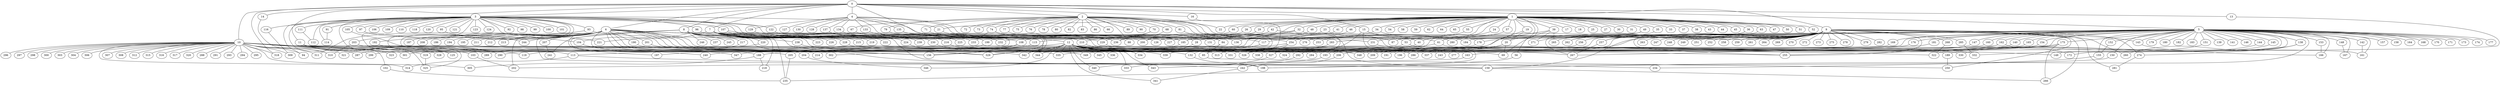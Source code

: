 
graph graphname {
    0 -- 1
0 -- 2
0 -- 3
0 -- 4
0 -- 5
0 -- 6
0 -- 7
0 -- 8
0 -- 9
0 -- 10
0 -- 11
0 -- 12
0 -- 13
0 -- 14
0 -- 15
0 -- 16
0 -- 318
1 -- 17
1 -- 18
1 -- 19
1 -- 20
1 -- 21
1 -- 22
1 -- 23
1 -- 24
1 -- 25
1 -- 26
1 -- 27
1 -- 28
1 -- 29
1 -- 30
1 -- 31
1 -- 32
1 -- 33
1 -- 34
1 -- 35
1 -- 36
1 -- 37
1 -- 38
1 -- 39
1 -- 40
1 -- 41
1 -- 42
1 -- 43
1 -- 44
1 -- 45
1 -- 46
1 -- 47
1 -- 48
1 -- 49
1 -- 50
1 -- 51
1 -- 52
1 -- 53
1 -- 54
1 -- 55
1 -- 56
1 -- 57
1 -- 58
1 -- 59
1 -- 60
1 -- 61
1 -- 62
1 -- 63
1 -- 64
1 -- 65
2 -- 66
2 -- 67
2 -- 68
2 -- 69
2 -- 70
2 -- 71
2 -- 72
2 -- 73
2 -- 74
2 -- 75
2 -- 76
2 -- 77
2 -- 78
2 -- 79
2 -- 80
2 -- 81
2 -- 82
2 -- 83
2 -- 84
2 -- 85
2 -- 86
2 -- 87
2 -- 88
2 -- 89
2 -- 90
2 -- 22
3 -- 91
3 -- 92
3 -- 93
3 -- 94
3 -- 95
3 -- 96
3 -- 97
3 -- 98
3 -- 99
3 -- 100
3 -- 101
3 -- 102
3 -- 103
3 -- 104
3 -- 105
3 -- 106
3 -- 107
3 -- 108
3 -- 109
3 -- 110
3 -- 111
3 -- 112
3 -- 113
3 -- 114
3 -- 115
3 -- 116
3 -- 117
3 -- 118
3 -- 119
3 -- 120
3 -- 121
3 -- 122
3 -- 123
3 -- 124
3 -- 125
3 -- 21
4 -- 128
4 -- 130
4 -- 131
4 -- 132
4 -- 133
4 -- 134
4 -- 129
4 -- 136
4 -- 137
4 -- 135
4 -- 126
4 -- 127
5 -- 138
5 -- 139
5 -- 140
5 -- 141
5 -- 142
5 -- 143
5 -- 144
5 -- 145
5 -- 146
5 -- 147
5 -- 148
5 -- 149
5 -- 150
5 -- 151
5 -- 152
5 -- 153
5 -- 154
5 -- 155
5 -- 156
5 -- 157
5 -- 158
5 -- 159
5 -- 160
5 -- 161
5 -- 162
5 -- 163
5 -- 164
5 -- 165
5 -- 166
5 -- 167
5 -- 168
5 -- 169
5 -- 170
5 -- 171
5 -- 172
5 -- 173
5 -- 174
5 -- 175
5 -- 176
5 -- 177
5 -- 178
5 -- 179
5 -- 180
5 -- 181
5 -- 182
5 -- 183
5 -- 184
5 -- 185
5 -- 231
6 -- 186
6 -- 187
6 -- 188
6 -- 189
6 -- 190
6 -- 191
6 -- 192
6 -- 193
6 -- 194
6 -- 195
6 -- 196
6 -- 197
6 -- 198
6 -- 199
6 -- 200
6 -- 201
6 -- 202
6 -- 203
6 -- 204
6 -- 205
6 -- 206
6 -- 207
6 -- 208
6 -- 209
6 -- 210
6 -- 211
6 -- 212
6 -- 213
6 -- 214
7 -- 215
7 -- 216
7 -- 217
7 -- 218
7 -- 219
7 -- 220
7 -- 221
7 -- 222
7 -- 223
7 -- 224
7 -- 225
7 -- 226
7 -- 227
7 -- 228
7 -- 229
7 -- 230
7 -- 231
7 -- 232
7 -- 233
7 -- 234
7 -- 235
7 -- 61
8 -- 236
8 -- 237
8 -- 238
8 -- 239
8 -- 240
8 -- 241
8 -- 242
8 -- 243
8 -- 244
8 -- 245
8 -- 246
8 -- 185
9 -- 256
9 -- 258
9 -- 259
9 -- 260
9 -- 261
9 -- 262
9 -- 257
9 -- 264
9 -- 265
9 -- 266
9 -- 267
9 -- 268
9 -- 269
9 -- 270
9 -- 271
9 -- 272
9 -- 273
9 -- 274
9 -- 275
9 -- 276
9 -- 277
9 -- 278
9 -- 279
9 -- 280
9 -- 281
9 -- 282
9 -- 283
9 -- 284
9 -- 285
9 -- 286
9 -- 263
9 -- 247
9 -- 248
9 -- 249
9 -- 250
9 -- 251
9 -- 252
9 -- 253
9 -- 254
9 -- 255
9 -- 143
10 -- 287
10 -- 288
10 -- 289
10 -- 290
10 -- 291
10 -- 292
10 -- 293
10 -- 294
10 -- 295
10 -- 296
10 -- 297
10 -- 298
10 -- 299
10 -- 300
10 -- 301
10 -- 302
10 -- 303
10 -- 304
10 -- 305
10 -- 306
10 -- 307
10 -- 308
10 -- 309
10 -- 310
10 -- 311
10 -- 312
10 -- 313
10 -- 314
10 -- 315
10 -- 316
10 -- 317
10 -- 318
10 -- 319
10 -- 320
10 -- 321
10 -- 322
10 -- 94
11 -- 323
11 -- 324
11 -- 325
11 -- 326
11 -- 327
11 -- 328
11 -- 329
11 -- 125
12 -- 330
12 -- 331
12 -- 332
12 -- 333
12 -- 334
12 -- 335
12 -- 336
12 -- 337
12 -- 338
12 -- 339
12 -- 340
12 -- 341
12 -- 342
12 -- 343
12 -- 344
12 -- 345
12 -- 346
12 -- 347
12 -- 348
12 -- 349
12 -- 277
12 -- 163
13 -- 332
14 -- 310
15 -- 280
15 -- 292
15 -- 286
15 -- 40
16 -- 313
19 -- 20
19 -- 326
20 -- 337
20 -- 69
21 -- 28
23 -- 53
23 -- 200
24 -- 348
26 -- 108
28 -- 339
29 -- 126
29 -- 236
32 -- 227
32 -- 131
32 -- 338
34 -- 210
34 -- 178
35 -- 262
36 -- 159
36 -- 257
36 -- 265
39 -- 349
39 -- 271
39 -- 69
39 -- 265
40 -- 313
41 -- 301
42 -- 185
42 -- 115
42 -- 159
46 -- 335
48 -- 136
49 -- 267
49 -- 232
49 -- 117
53 -- 188
53 -- 149
55 -- 87
56 -- 198
57 -- 61
60 -- 199
61 -- 214
61 -- 161
63 -- 255
67 -- 199
68 -- 200
70 -- 236
70 -- 229
71 -- 185
74 -- 233
74 -- 88
74 -- 329
77 -- 342
79 -- 299
81 -- 84
84 -- 204
84 -- 85
85 -- 250
91 -- 114
93 -- 311
93 -- 254
95 -- 221
96 -- 276
96 -- 104
97 -- 244
102 -- 235
103 -- 202
104 -- 347
105 -- 156
107 -- 156
107 -- 253
108 -- 119
108 -- 156
108 -- 113
111 -- 112
113 -- 159
113 -- 314
115 -- 197
116 -- 309
117 -- 132
122 -- 184
129 -- 199
132 -- 198
133 -- 232
134 -- 225
135 -- 344
135 -- 236
137 -- 239
137 -- 283
138 -- 274
138 -- 260
140 -- 191
142 -- 161
143 -- 166
144 -- 189
145 -- 330
147 -- 193
148 -- 167
150 -- 198
151 -- 322
152 -- 155
153 -- 166
154 -- 243
155 -- 234
159 -- 235
159 -- 266
160 -- 206
162 -- 209
162 -- 172
162 -- 302
163 -- 202
165 -- 196
169 -- 290
175 -- 266
175 -- 292
175 -- 255
176 -- 329
178 -- 289
181 -- 324
185 -- 205
188 -- 305
188 -- 218
189 -- 250
190 -- 349
192 -- 290
193 -- 343
199 -- 240
201 -- 284
203 -- 310
203 -- 325
204 -- 346
205 -- 235
206 -- 242
207 -- 241
210 -- 334
216 -- 255
217 -- 321
220 -- 287
224 -- 342
228 -- 329
229 -- 267
230 -- 335
231 -- 242
238 -- 286
242 -- 341
254 -- 326
254 -- 319
254 -- 327
256 -- 327
257 -- 267
268 -- 322
274 -- 281
283 -- 331
285 -- 332
292 -- 340
319 -- 325
327 -- 333

}
